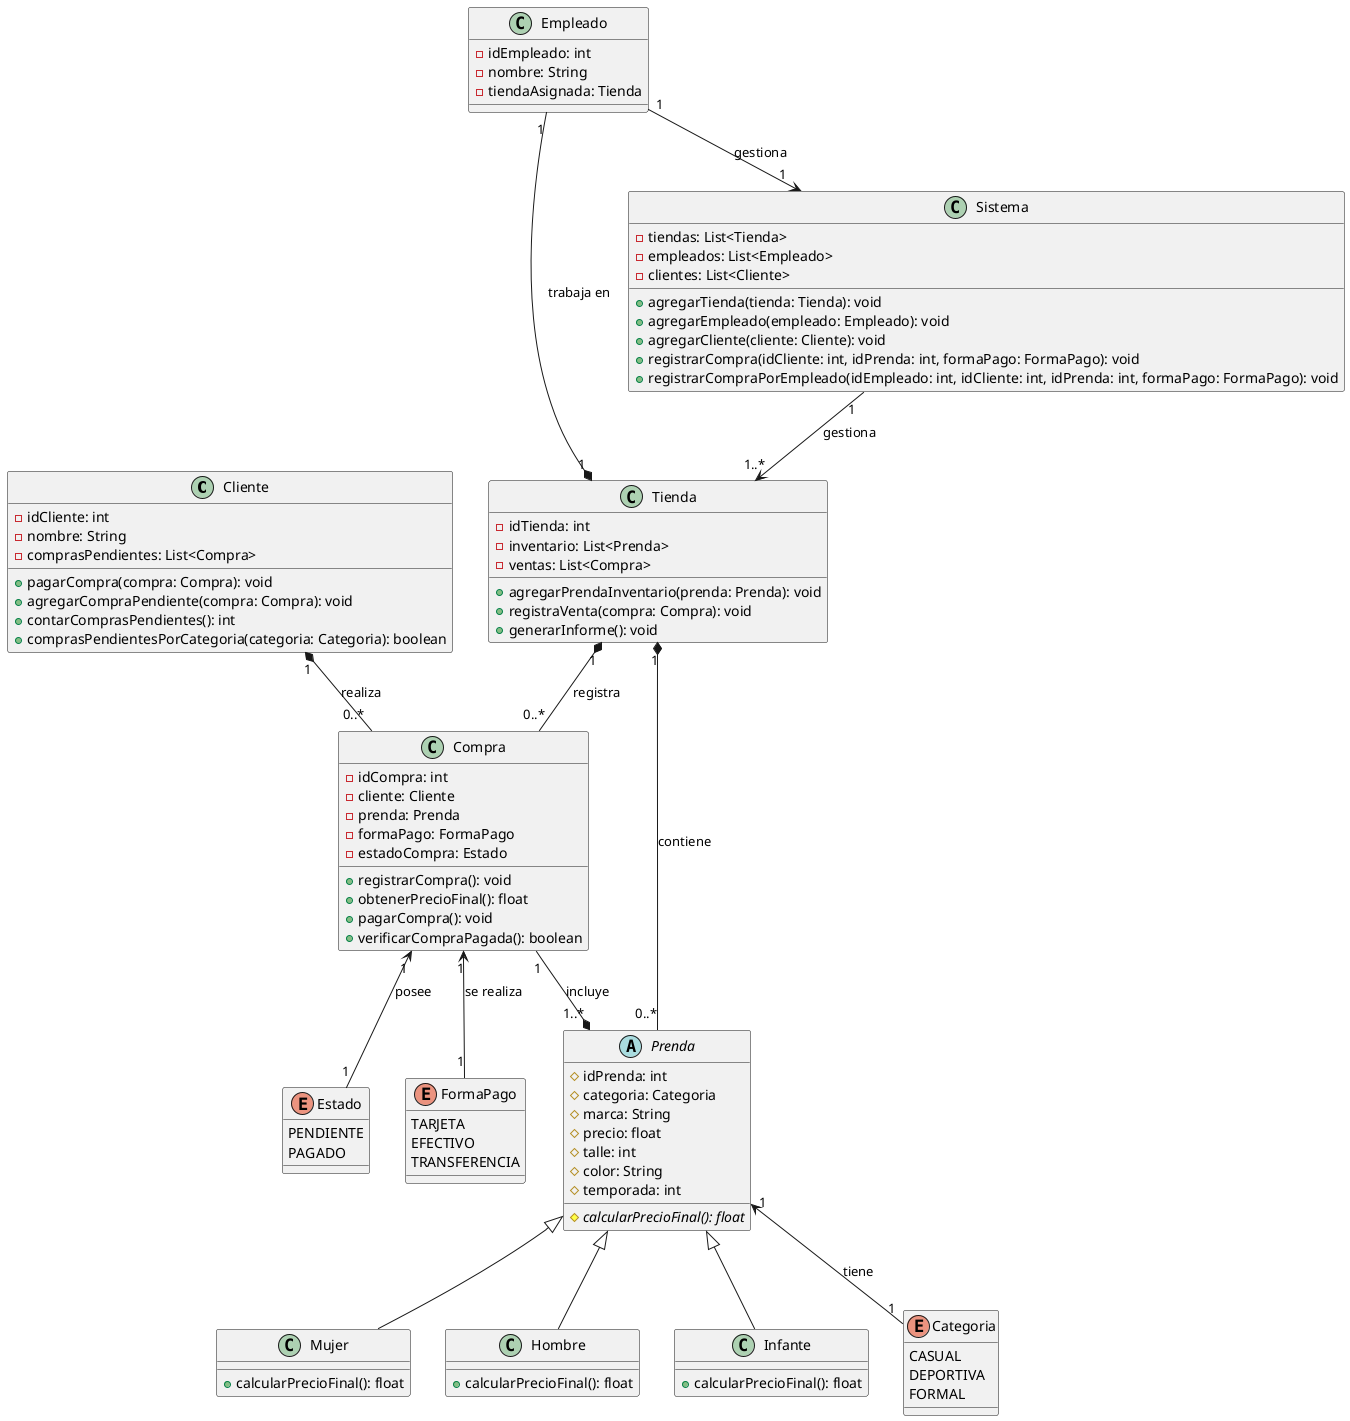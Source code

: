 @startuml Tienda de Ropa
class Cliente{
    - idCliente: int
    - nombre: String
    - comprasPendientes: List<Compra>

    + pagarCompra(compra: Compra): void
    + agregarCompraPendiente(compra: Compra): void
    + contarComprasPendientes(): int
    + comprasPendientesPorCategoria(categoria: Categoria): boolean

}

abstract class Prenda{
    # idPrenda: int
    # categoria: Categoria
    # marca: String
    # precio: float
    # talle: int
    # color: String
    # temporada: int

    # calcularPrecioFinal(): float {abstract}
}

class Mujer{
    + calcularPrecioFinal(): float
}

class Hombre{
    + calcularPrecioFinal(): float
}

class Infante{
    + calcularPrecioFinal(): float
}

class Compra{
    - idCompra: int
    - cliente: Cliente
    - prenda: Prenda
    - formaPago: FormaPago
    - estadoCompra: Estado

    + registrarCompra(): void
    + obtenerPrecioFinal(): float 
    + pagarCompra(): void
    + verificarCompraPagada(): boolean
}

class Tienda{
    - idTienda: int
    - inventario: List<Prenda>
    - ventas: List<Compra>
    
    + agregarPrendaInventario(prenda: Prenda): void
    + registraVenta(compra: Compra): void
    + generarInforme(): void
}

class Empleado{
    - idEmpleado: int
    - nombre: String
    - tiendaAsignada: Tienda
}

class Sistema{
    - tiendas: List<Tienda>
    - empleados: List<Empleado>
    - clientes: List<Cliente>

    + agregarTienda(tienda: Tienda): void
    + agregarEmpleado(empleado: Empleado): void
    + agregarCliente(cliente: Cliente): void
    + registrarCompra(idCliente: int, idPrenda: int, formaPago: FormaPago): void
    + registrarCompraPorEmpleado(idEmpleado: int, idCliente: int, idPrenda: int, formaPago: FormaPago): void
}

enum Estado{
    PENDIENTE
    PAGADO
}

enum FormaPago{
    TARJETA
    EFECTIVO
    TRANSFERENCIA
}

enum Categoria{
    CASUAL
    DEPORTIVA
    FORMAL
}

Prenda <|-- Mujer
Prenda <|-- Hombre
Prenda <|-- Infante

Prenda "1" <-- "1" Categoria: tiene 
Compra "1" <-- "1" FormaPago: se realiza
Compra "1" <-- "1" Estado: posee
Sistema "1" --> "1..*" Tienda: gestiona



Cliente "1" *-- "0..*" Compra : realiza
Compra "1" --* "1..*" Prenda : incluye
Tienda "1" *-- "0..*" Prenda : contiene
Tienda "1" *-- "0..*" Compra : registra
Empleado "1" --* "1" Tienda : trabaja en
Empleado "1" --> "1" Sistema: gestiona

@enduml